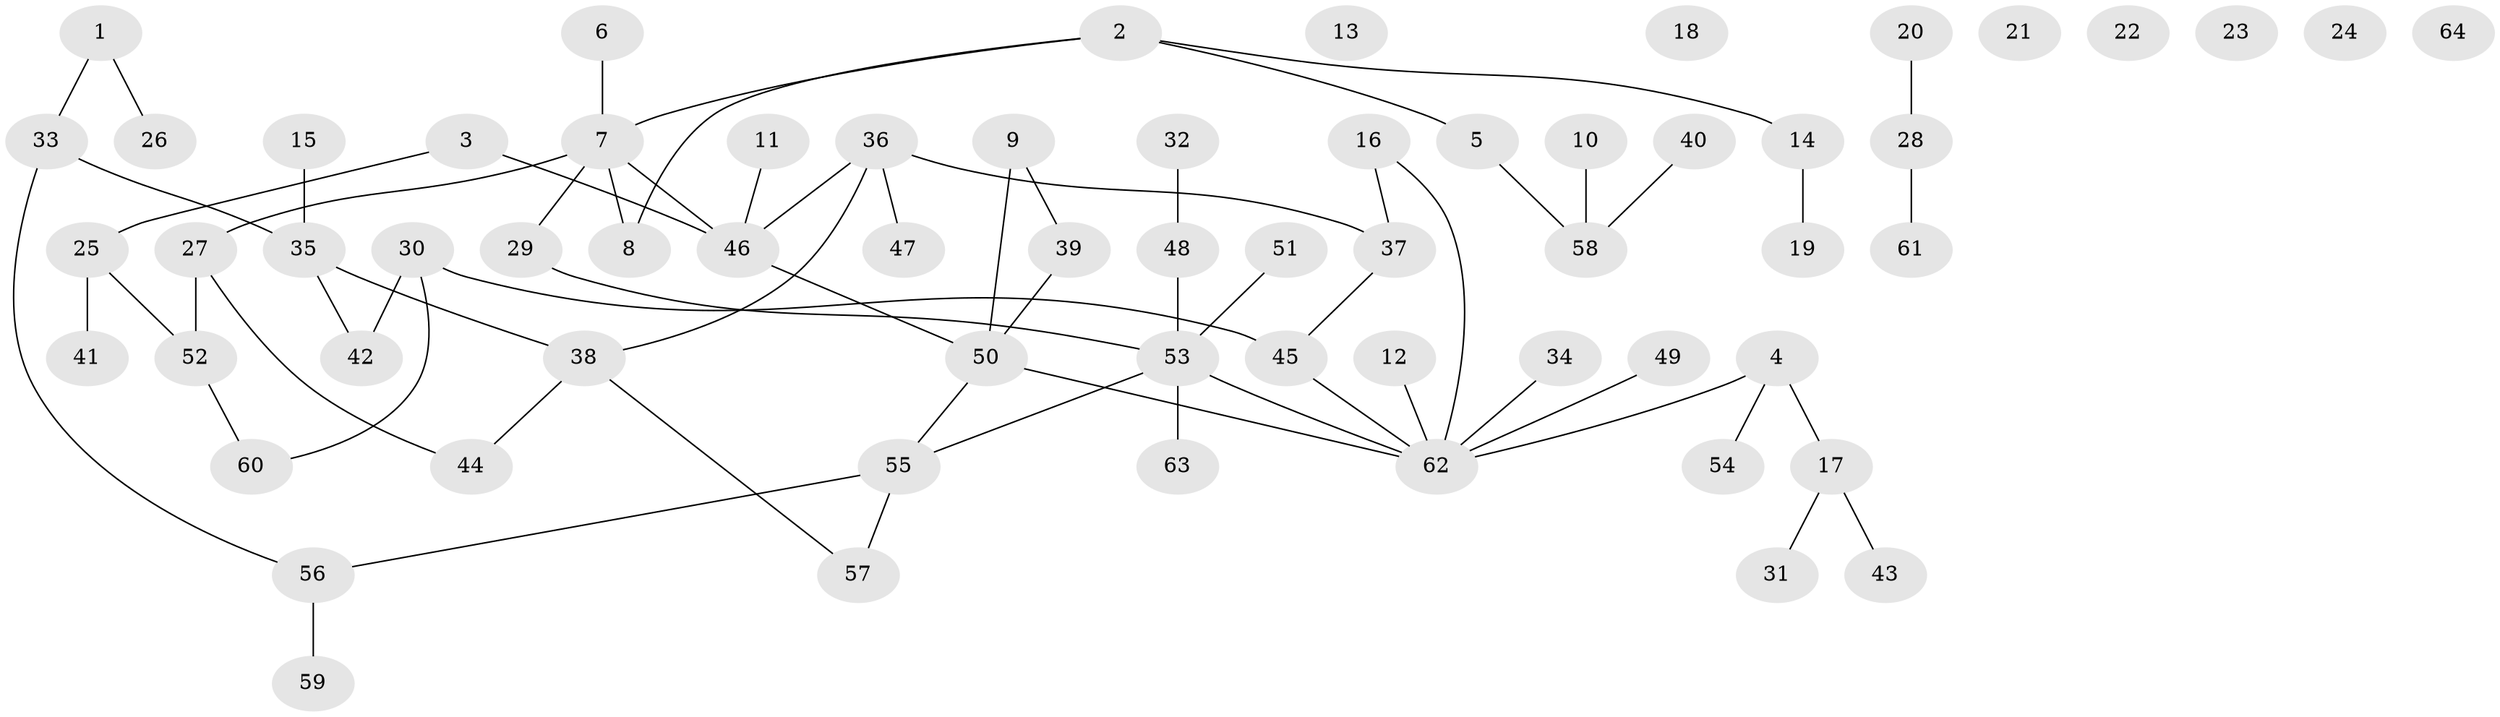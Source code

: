 // coarse degree distribution, {3: 0.1, 1: 0.4, 4: 0.3, 2: 0.1, 8: 0.05, 6: 0.05}
// Generated by graph-tools (version 1.1) at 2025/35/03/04/25 23:35:50]
// undirected, 64 vertices, 67 edges
graph export_dot {
  node [color=gray90,style=filled];
  1;
  2;
  3;
  4;
  5;
  6;
  7;
  8;
  9;
  10;
  11;
  12;
  13;
  14;
  15;
  16;
  17;
  18;
  19;
  20;
  21;
  22;
  23;
  24;
  25;
  26;
  27;
  28;
  29;
  30;
  31;
  32;
  33;
  34;
  35;
  36;
  37;
  38;
  39;
  40;
  41;
  42;
  43;
  44;
  45;
  46;
  47;
  48;
  49;
  50;
  51;
  52;
  53;
  54;
  55;
  56;
  57;
  58;
  59;
  60;
  61;
  62;
  63;
  64;
  1 -- 26;
  1 -- 33;
  2 -- 5;
  2 -- 7;
  2 -- 8;
  2 -- 14;
  3 -- 25;
  3 -- 46;
  4 -- 17;
  4 -- 54;
  4 -- 62;
  5 -- 58;
  6 -- 7;
  7 -- 8;
  7 -- 27;
  7 -- 29;
  7 -- 46;
  9 -- 39;
  9 -- 50;
  10 -- 58;
  11 -- 46;
  12 -- 62;
  14 -- 19;
  15 -- 35;
  16 -- 37;
  16 -- 62;
  17 -- 31;
  17 -- 43;
  20 -- 28;
  25 -- 41;
  25 -- 52;
  27 -- 44;
  27 -- 52;
  28 -- 61;
  29 -- 53;
  30 -- 42;
  30 -- 45;
  30 -- 60;
  32 -- 48;
  33 -- 35;
  33 -- 56;
  34 -- 62;
  35 -- 38;
  35 -- 42;
  36 -- 37;
  36 -- 38;
  36 -- 46;
  36 -- 47;
  37 -- 45;
  38 -- 44;
  38 -- 57;
  39 -- 50;
  40 -- 58;
  45 -- 62;
  46 -- 50;
  48 -- 53;
  49 -- 62;
  50 -- 55;
  50 -- 62;
  51 -- 53;
  52 -- 60;
  53 -- 55;
  53 -- 62;
  53 -- 63;
  55 -- 56;
  55 -- 57;
  56 -- 59;
}
